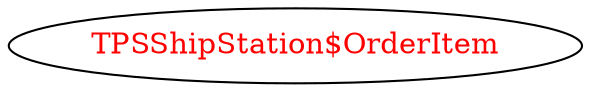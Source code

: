 digraph dependencyGraph {
 concentrate=true;
 ranksep="2.0";
 rankdir="LR"; 
 splines="ortho";
"TPSShipStation$OrderItem" [fontcolor="red"];
}